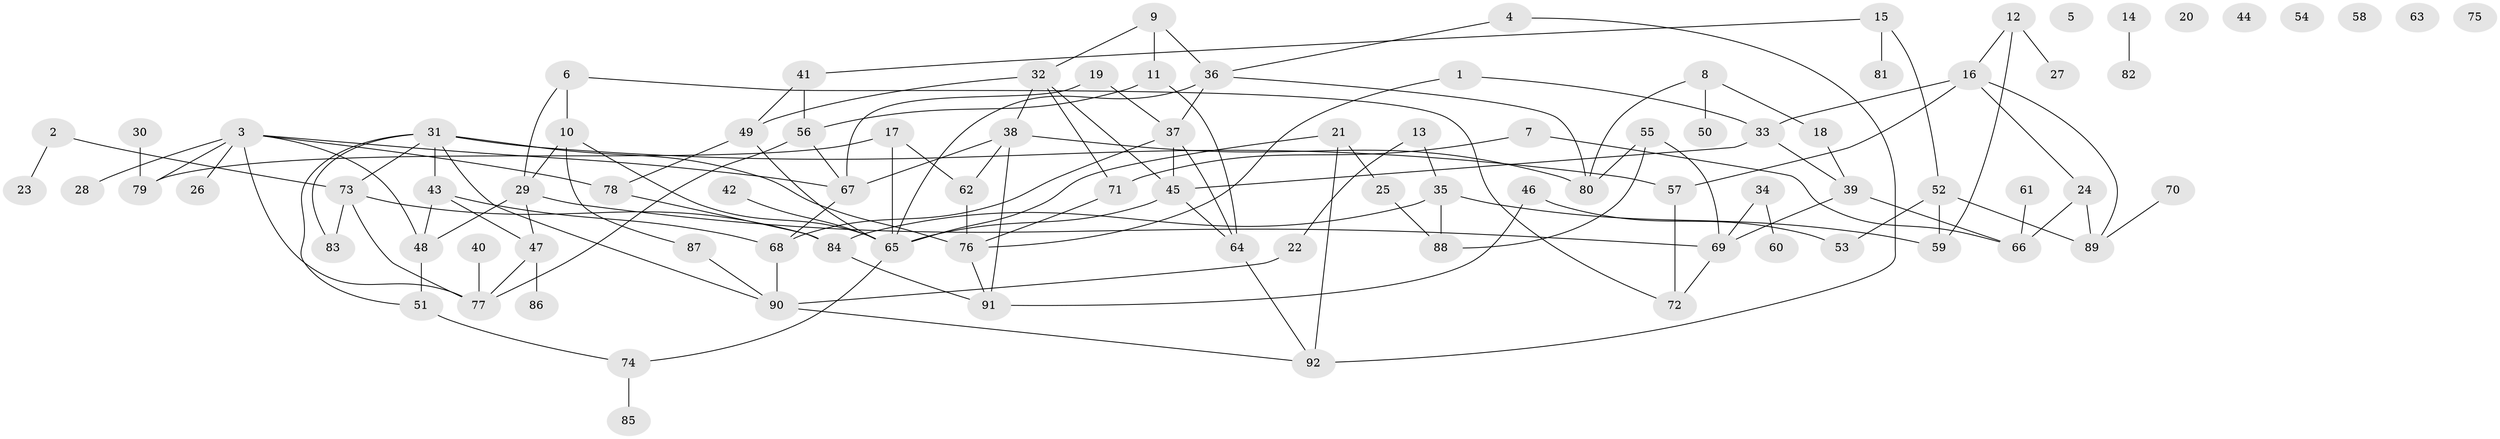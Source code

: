 // coarse degree distribution, {4: 0.12903225806451613, 1: 0.1935483870967742, 8: 0.03225806451612903, 0: 0.12903225806451613, 5: 0.11290322580645161, 3: 0.1774193548387097, 6: 0.08064516129032258, 2: 0.0967741935483871, 9: 0.016129032258064516, 7: 0.016129032258064516, 10: 0.016129032258064516}
// Generated by graph-tools (version 1.1) at 2025/41/03/06/25 10:41:25]
// undirected, 92 vertices, 133 edges
graph export_dot {
graph [start="1"]
  node [color=gray90,style=filled];
  1;
  2;
  3;
  4;
  5;
  6;
  7;
  8;
  9;
  10;
  11;
  12;
  13;
  14;
  15;
  16;
  17;
  18;
  19;
  20;
  21;
  22;
  23;
  24;
  25;
  26;
  27;
  28;
  29;
  30;
  31;
  32;
  33;
  34;
  35;
  36;
  37;
  38;
  39;
  40;
  41;
  42;
  43;
  44;
  45;
  46;
  47;
  48;
  49;
  50;
  51;
  52;
  53;
  54;
  55;
  56;
  57;
  58;
  59;
  60;
  61;
  62;
  63;
  64;
  65;
  66;
  67;
  68;
  69;
  70;
  71;
  72;
  73;
  74;
  75;
  76;
  77;
  78;
  79;
  80;
  81;
  82;
  83;
  84;
  85;
  86;
  87;
  88;
  89;
  90;
  91;
  92;
  1 -- 33;
  1 -- 76;
  2 -- 23;
  2 -- 73;
  3 -- 26;
  3 -- 28;
  3 -- 48;
  3 -- 67;
  3 -- 77;
  3 -- 78;
  3 -- 79;
  4 -- 36;
  4 -- 92;
  6 -- 10;
  6 -- 29;
  6 -- 72;
  7 -- 66;
  7 -- 71;
  8 -- 18;
  8 -- 50;
  8 -- 80;
  9 -- 11;
  9 -- 32;
  9 -- 36;
  10 -- 29;
  10 -- 65;
  10 -- 87;
  11 -- 56;
  11 -- 64;
  12 -- 16;
  12 -- 27;
  12 -- 59;
  13 -- 22;
  13 -- 35;
  14 -- 82;
  15 -- 41;
  15 -- 52;
  15 -- 81;
  16 -- 24;
  16 -- 33;
  16 -- 57;
  16 -- 89;
  17 -- 62;
  17 -- 65;
  17 -- 79;
  18 -- 39;
  19 -- 37;
  19 -- 67;
  21 -- 25;
  21 -- 65;
  21 -- 92;
  22 -- 90;
  24 -- 66;
  24 -- 89;
  25 -- 88;
  29 -- 47;
  29 -- 48;
  29 -- 69;
  30 -- 79;
  31 -- 43;
  31 -- 51;
  31 -- 57;
  31 -- 73;
  31 -- 76;
  31 -- 83;
  31 -- 90;
  32 -- 38;
  32 -- 45;
  32 -- 49;
  32 -- 71;
  33 -- 39;
  33 -- 45;
  34 -- 60;
  34 -- 69;
  35 -- 59;
  35 -- 84;
  35 -- 88;
  36 -- 37;
  36 -- 65;
  36 -- 80;
  37 -- 45;
  37 -- 64;
  37 -- 68;
  38 -- 62;
  38 -- 67;
  38 -- 80;
  38 -- 91;
  39 -- 66;
  39 -- 69;
  40 -- 77;
  41 -- 49;
  41 -- 56;
  42 -- 65;
  43 -- 47;
  43 -- 48;
  43 -- 68;
  45 -- 64;
  45 -- 65;
  46 -- 53;
  46 -- 91;
  47 -- 77;
  47 -- 86;
  48 -- 51;
  49 -- 65;
  49 -- 78;
  51 -- 74;
  52 -- 53;
  52 -- 59;
  52 -- 89;
  55 -- 69;
  55 -- 80;
  55 -- 88;
  56 -- 67;
  56 -- 77;
  57 -- 72;
  61 -- 66;
  62 -- 76;
  64 -- 92;
  65 -- 74;
  67 -- 68;
  68 -- 90;
  69 -- 72;
  70 -- 89;
  71 -- 76;
  73 -- 77;
  73 -- 83;
  73 -- 84;
  74 -- 85;
  76 -- 91;
  78 -- 84;
  84 -- 91;
  87 -- 90;
  90 -- 92;
}
